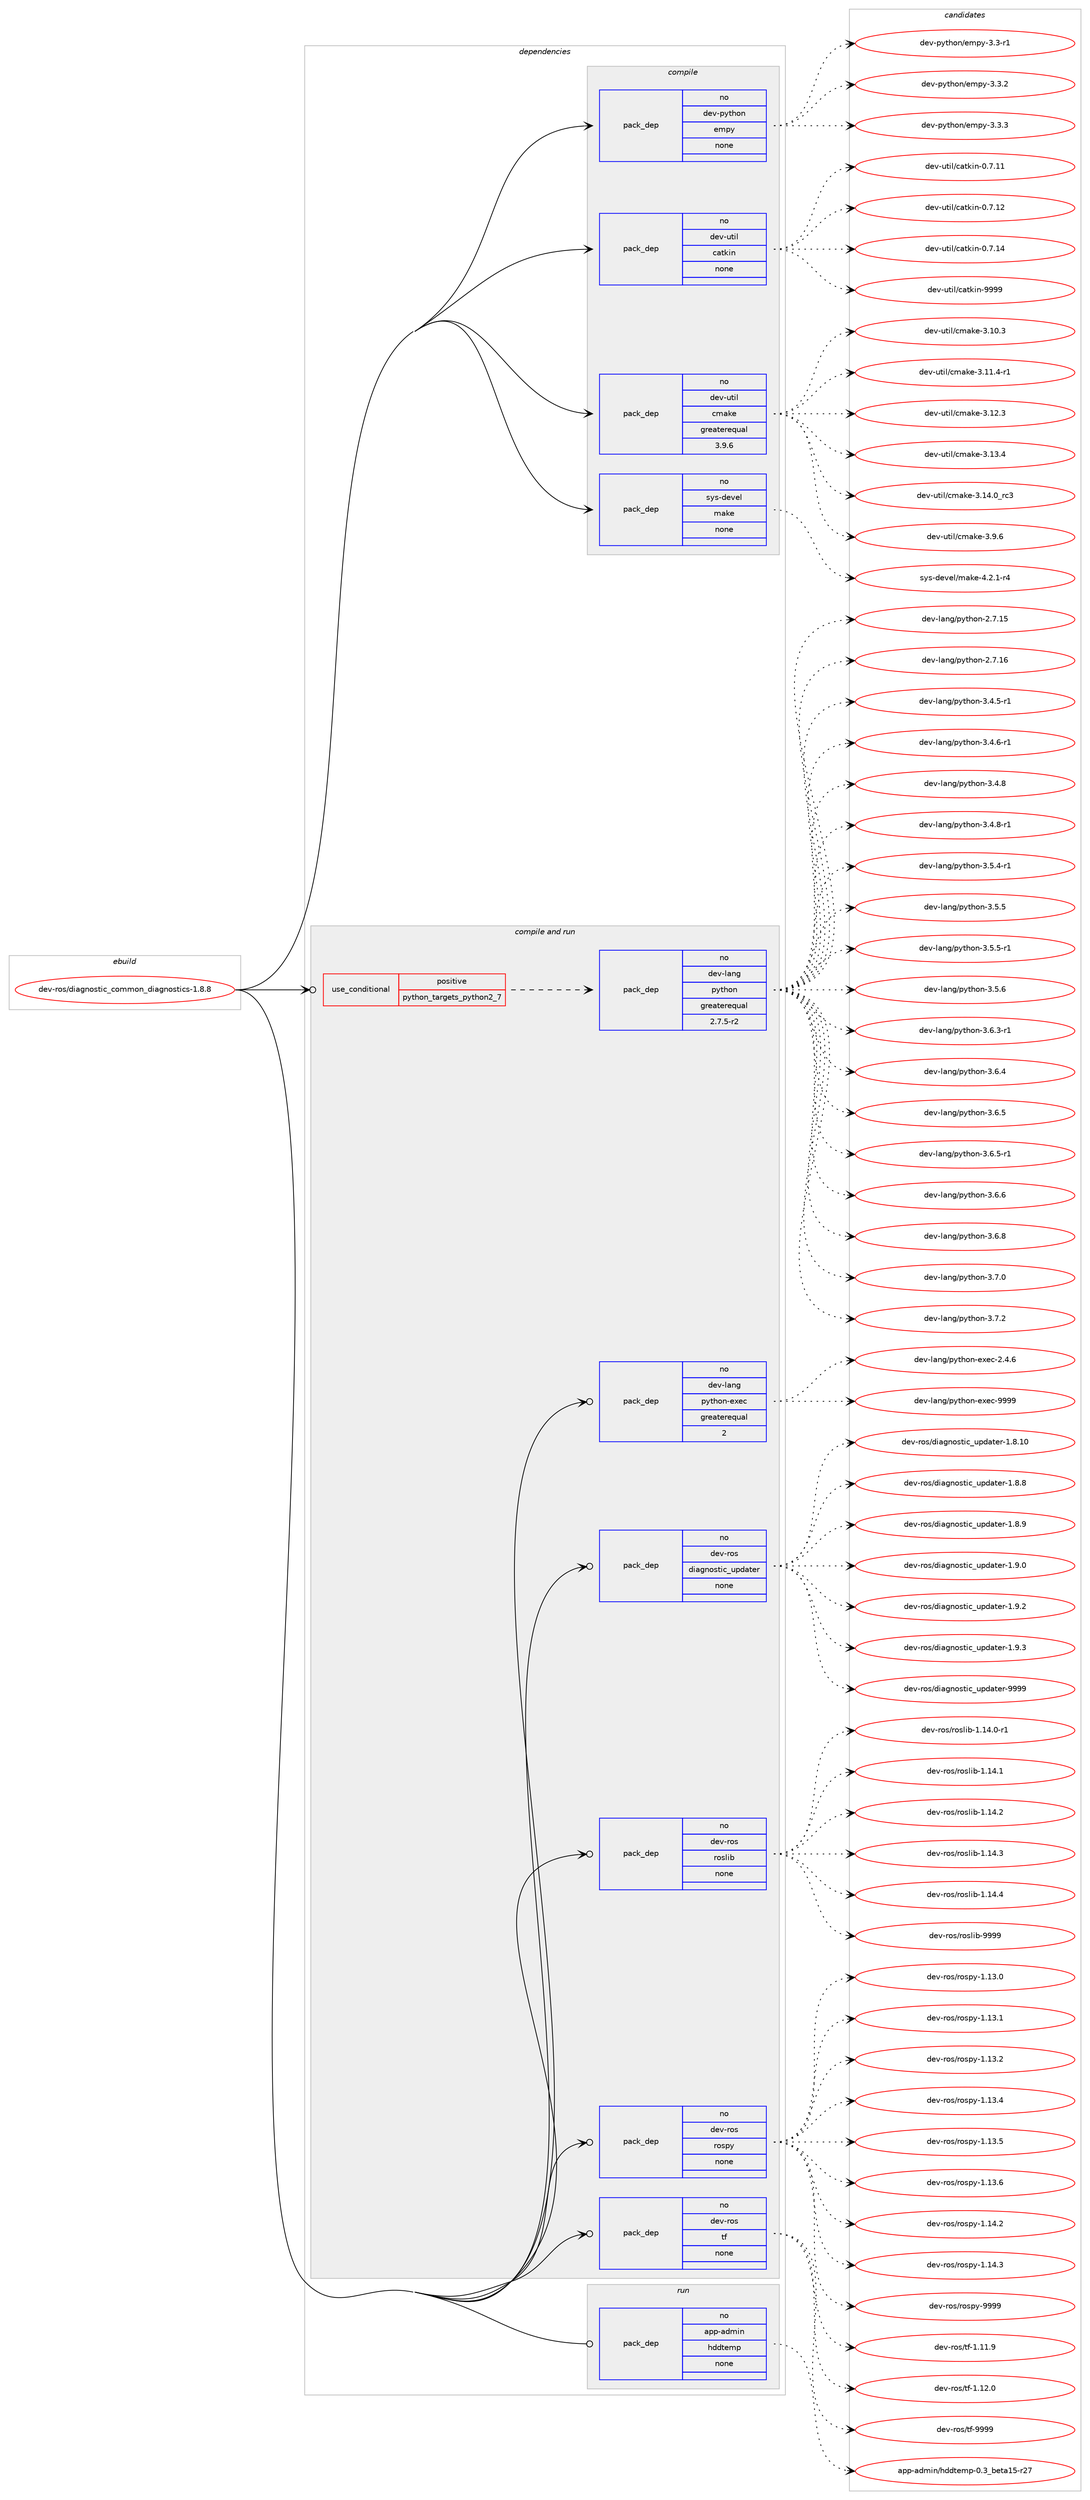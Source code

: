 digraph prolog {

# *************
# Graph options
# *************

newrank=true;
concentrate=true;
compound=true;
graph [rankdir=LR,fontname=Helvetica,fontsize=10,ranksep=1.5];#, ranksep=2.5, nodesep=0.2];
edge  [arrowhead=vee];
node  [fontname=Helvetica,fontsize=10];

# **********
# The ebuild
# **********

subgraph cluster_leftcol {
color=gray;
rank=same;
label=<<i>ebuild</i>>;
id [label="dev-ros/diagnostic_common_diagnostics-1.8.8", color=red, width=4, href="../dev-ros/diagnostic_common_diagnostics-1.8.8.svg"];
}

# ****************
# The dependencies
# ****************

subgraph cluster_midcol {
color=gray;
label=<<i>dependencies</i>>;
subgraph cluster_compile {
fillcolor="#eeeeee";
style=filled;
label=<<i>compile</i>>;
subgraph pack1042851 {
dependency1454498 [label=<<TABLE BORDER="0" CELLBORDER="1" CELLSPACING="0" CELLPADDING="4" WIDTH="220"><TR><TD ROWSPAN="6" CELLPADDING="30">pack_dep</TD></TR><TR><TD WIDTH="110">no</TD></TR><TR><TD>dev-python</TD></TR><TR><TD>empy</TD></TR><TR><TD>none</TD></TR><TR><TD></TD></TR></TABLE>>, shape=none, color=blue];
}
id:e -> dependency1454498:w [weight=20,style="solid",arrowhead="vee"];
subgraph pack1042852 {
dependency1454499 [label=<<TABLE BORDER="0" CELLBORDER="1" CELLSPACING="0" CELLPADDING="4" WIDTH="220"><TR><TD ROWSPAN="6" CELLPADDING="30">pack_dep</TD></TR><TR><TD WIDTH="110">no</TD></TR><TR><TD>dev-util</TD></TR><TR><TD>catkin</TD></TR><TR><TD>none</TD></TR><TR><TD></TD></TR></TABLE>>, shape=none, color=blue];
}
id:e -> dependency1454499:w [weight=20,style="solid",arrowhead="vee"];
subgraph pack1042853 {
dependency1454500 [label=<<TABLE BORDER="0" CELLBORDER="1" CELLSPACING="0" CELLPADDING="4" WIDTH="220"><TR><TD ROWSPAN="6" CELLPADDING="30">pack_dep</TD></TR><TR><TD WIDTH="110">no</TD></TR><TR><TD>dev-util</TD></TR><TR><TD>cmake</TD></TR><TR><TD>greaterequal</TD></TR><TR><TD>3.9.6</TD></TR></TABLE>>, shape=none, color=blue];
}
id:e -> dependency1454500:w [weight=20,style="solid",arrowhead="vee"];
subgraph pack1042854 {
dependency1454501 [label=<<TABLE BORDER="0" CELLBORDER="1" CELLSPACING="0" CELLPADDING="4" WIDTH="220"><TR><TD ROWSPAN="6" CELLPADDING="30">pack_dep</TD></TR><TR><TD WIDTH="110">no</TD></TR><TR><TD>sys-devel</TD></TR><TR><TD>make</TD></TR><TR><TD>none</TD></TR><TR><TD></TD></TR></TABLE>>, shape=none, color=blue];
}
id:e -> dependency1454501:w [weight=20,style="solid",arrowhead="vee"];
}
subgraph cluster_compileandrun {
fillcolor="#eeeeee";
style=filled;
label=<<i>compile and run</i>>;
subgraph cond388257 {
dependency1454502 [label=<<TABLE BORDER="0" CELLBORDER="1" CELLSPACING="0" CELLPADDING="4"><TR><TD ROWSPAN="3" CELLPADDING="10">use_conditional</TD></TR><TR><TD>positive</TD></TR><TR><TD>python_targets_python2_7</TD></TR></TABLE>>, shape=none, color=red];
subgraph pack1042855 {
dependency1454503 [label=<<TABLE BORDER="0" CELLBORDER="1" CELLSPACING="0" CELLPADDING="4" WIDTH="220"><TR><TD ROWSPAN="6" CELLPADDING="30">pack_dep</TD></TR><TR><TD WIDTH="110">no</TD></TR><TR><TD>dev-lang</TD></TR><TR><TD>python</TD></TR><TR><TD>greaterequal</TD></TR><TR><TD>2.7.5-r2</TD></TR></TABLE>>, shape=none, color=blue];
}
dependency1454502:e -> dependency1454503:w [weight=20,style="dashed",arrowhead="vee"];
}
id:e -> dependency1454502:w [weight=20,style="solid",arrowhead="odotvee"];
subgraph pack1042856 {
dependency1454504 [label=<<TABLE BORDER="0" CELLBORDER="1" CELLSPACING="0" CELLPADDING="4" WIDTH="220"><TR><TD ROWSPAN="6" CELLPADDING="30">pack_dep</TD></TR><TR><TD WIDTH="110">no</TD></TR><TR><TD>dev-lang</TD></TR><TR><TD>python-exec</TD></TR><TR><TD>greaterequal</TD></TR><TR><TD>2</TD></TR></TABLE>>, shape=none, color=blue];
}
id:e -> dependency1454504:w [weight=20,style="solid",arrowhead="odotvee"];
subgraph pack1042857 {
dependency1454505 [label=<<TABLE BORDER="0" CELLBORDER="1" CELLSPACING="0" CELLPADDING="4" WIDTH="220"><TR><TD ROWSPAN="6" CELLPADDING="30">pack_dep</TD></TR><TR><TD WIDTH="110">no</TD></TR><TR><TD>dev-ros</TD></TR><TR><TD>diagnostic_updater</TD></TR><TR><TD>none</TD></TR><TR><TD></TD></TR></TABLE>>, shape=none, color=blue];
}
id:e -> dependency1454505:w [weight=20,style="solid",arrowhead="odotvee"];
subgraph pack1042858 {
dependency1454506 [label=<<TABLE BORDER="0" CELLBORDER="1" CELLSPACING="0" CELLPADDING="4" WIDTH="220"><TR><TD ROWSPAN="6" CELLPADDING="30">pack_dep</TD></TR><TR><TD WIDTH="110">no</TD></TR><TR><TD>dev-ros</TD></TR><TR><TD>roslib</TD></TR><TR><TD>none</TD></TR><TR><TD></TD></TR></TABLE>>, shape=none, color=blue];
}
id:e -> dependency1454506:w [weight=20,style="solid",arrowhead="odotvee"];
subgraph pack1042859 {
dependency1454507 [label=<<TABLE BORDER="0" CELLBORDER="1" CELLSPACING="0" CELLPADDING="4" WIDTH="220"><TR><TD ROWSPAN="6" CELLPADDING="30">pack_dep</TD></TR><TR><TD WIDTH="110">no</TD></TR><TR><TD>dev-ros</TD></TR><TR><TD>rospy</TD></TR><TR><TD>none</TD></TR><TR><TD></TD></TR></TABLE>>, shape=none, color=blue];
}
id:e -> dependency1454507:w [weight=20,style="solid",arrowhead="odotvee"];
subgraph pack1042860 {
dependency1454508 [label=<<TABLE BORDER="0" CELLBORDER="1" CELLSPACING="0" CELLPADDING="4" WIDTH="220"><TR><TD ROWSPAN="6" CELLPADDING="30">pack_dep</TD></TR><TR><TD WIDTH="110">no</TD></TR><TR><TD>dev-ros</TD></TR><TR><TD>tf</TD></TR><TR><TD>none</TD></TR><TR><TD></TD></TR></TABLE>>, shape=none, color=blue];
}
id:e -> dependency1454508:w [weight=20,style="solid",arrowhead="odotvee"];
}
subgraph cluster_run {
fillcolor="#eeeeee";
style=filled;
label=<<i>run</i>>;
subgraph pack1042861 {
dependency1454509 [label=<<TABLE BORDER="0" CELLBORDER="1" CELLSPACING="0" CELLPADDING="4" WIDTH="220"><TR><TD ROWSPAN="6" CELLPADDING="30">pack_dep</TD></TR><TR><TD WIDTH="110">no</TD></TR><TR><TD>app-admin</TD></TR><TR><TD>hddtemp</TD></TR><TR><TD>none</TD></TR><TR><TD></TD></TR></TABLE>>, shape=none, color=blue];
}
id:e -> dependency1454509:w [weight=20,style="solid",arrowhead="odot"];
}
}

# **************
# The candidates
# **************

subgraph cluster_choices {
rank=same;
color=gray;
label=<<i>candidates</i>>;

subgraph choice1042851 {
color=black;
nodesep=1;
choice1001011184511212111610411111047101109112121455146514511449 [label="dev-python/empy-3.3-r1", color=red, width=4,href="../dev-python/empy-3.3-r1.svg"];
choice1001011184511212111610411111047101109112121455146514650 [label="dev-python/empy-3.3.2", color=red, width=4,href="../dev-python/empy-3.3.2.svg"];
choice1001011184511212111610411111047101109112121455146514651 [label="dev-python/empy-3.3.3", color=red, width=4,href="../dev-python/empy-3.3.3.svg"];
dependency1454498:e -> choice1001011184511212111610411111047101109112121455146514511449:w [style=dotted,weight="100"];
dependency1454498:e -> choice1001011184511212111610411111047101109112121455146514650:w [style=dotted,weight="100"];
dependency1454498:e -> choice1001011184511212111610411111047101109112121455146514651:w [style=dotted,weight="100"];
}
subgraph choice1042852 {
color=black;
nodesep=1;
choice1001011184511711610510847999711610710511045484655464949 [label="dev-util/catkin-0.7.11", color=red, width=4,href="../dev-util/catkin-0.7.11.svg"];
choice1001011184511711610510847999711610710511045484655464950 [label="dev-util/catkin-0.7.12", color=red, width=4,href="../dev-util/catkin-0.7.12.svg"];
choice1001011184511711610510847999711610710511045484655464952 [label="dev-util/catkin-0.7.14", color=red, width=4,href="../dev-util/catkin-0.7.14.svg"];
choice100101118451171161051084799971161071051104557575757 [label="dev-util/catkin-9999", color=red, width=4,href="../dev-util/catkin-9999.svg"];
dependency1454499:e -> choice1001011184511711610510847999711610710511045484655464949:w [style=dotted,weight="100"];
dependency1454499:e -> choice1001011184511711610510847999711610710511045484655464950:w [style=dotted,weight="100"];
dependency1454499:e -> choice1001011184511711610510847999711610710511045484655464952:w [style=dotted,weight="100"];
dependency1454499:e -> choice100101118451171161051084799971161071051104557575757:w [style=dotted,weight="100"];
}
subgraph choice1042853 {
color=black;
nodesep=1;
choice1001011184511711610510847991099710710145514649484651 [label="dev-util/cmake-3.10.3", color=red, width=4,href="../dev-util/cmake-3.10.3.svg"];
choice10010111845117116105108479910997107101455146494946524511449 [label="dev-util/cmake-3.11.4-r1", color=red, width=4,href="../dev-util/cmake-3.11.4-r1.svg"];
choice1001011184511711610510847991099710710145514649504651 [label="dev-util/cmake-3.12.3", color=red, width=4,href="../dev-util/cmake-3.12.3.svg"];
choice1001011184511711610510847991099710710145514649514652 [label="dev-util/cmake-3.13.4", color=red, width=4,href="../dev-util/cmake-3.13.4.svg"];
choice1001011184511711610510847991099710710145514649524648951149951 [label="dev-util/cmake-3.14.0_rc3", color=red, width=4,href="../dev-util/cmake-3.14.0_rc3.svg"];
choice10010111845117116105108479910997107101455146574654 [label="dev-util/cmake-3.9.6", color=red, width=4,href="../dev-util/cmake-3.9.6.svg"];
dependency1454500:e -> choice1001011184511711610510847991099710710145514649484651:w [style=dotted,weight="100"];
dependency1454500:e -> choice10010111845117116105108479910997107101455146494946524511449:w [style=dotted,weight="100"];
dependency1454500:e -> choice1001011184511711610510847991099710710145514649504651:w [style=dotted,weight="100"];
dependency1454500:e -> choice1001011184511711610510847991099710710145514649514652:w [style=dotted,weight="100"];
dependency1454500:e -> choice1001011184511711610510847991099710710145514649524648951149951:w [style=dotted,weight="100"];
dependency1454500:e -> choice10010111845117116105108479910997107101455146574654:w [style=dotted,weight="100"];
}
subgraph choice1042854 {
color=black;
nodesep=1;
choice1151211154510010111810110847109971071014552465046494511452 [label="sys-devel/make-4.2.1-r4", color=red, width=4,href="../sys-devel/make-4.2.1-r4.svg"];
dependency1454501:e -> choice1151211154510010111810110847109971071014552465046494511452:w [style=dotted,weight="100"];
}
subgraph choice1042855 {
color=black;
nodesep=1;
choice10010111845108971101034711212111610411111045504655464953 [label="dev-lang/python-2.7.15", color=red, width=4,href="../dev-lang/python-2.7.15.svg"];
choice10010111845108971101034711212111610411111045504655464954 [label="dev-lang/python-2.7.16", color=red, width=4,href="../dev-lang/python-2.7.16.svg"];
choice1001011184510897110103471121211161041111104551465246534511449 [label="dev-lang/python-3.4.5-r1", color=red, width=4,href="../dev-lang/python-3.4.5-r1.svg"];
choice1001011184510897110103471121211161041111104551465246544511449 [label="dev-lang/python-3.4.6-r1", color=red, width=4,href="../dev-lang/python-3.4.6-r1.svg"];
choice100101118451089711010347112121116104111110455146524656 [label="dev-lang/python-3.4.8", color=red, width=4,href="../dev-lang/python-3.4.8.svg"];
choice1001011184510897110103471121211161041111104551465246564511449 [label="dev-lang/python-3.4.8-r1", color=red, width=4,href="../dev-lang/python-3.4.8-r1.svg"];
choice1001011184510897110103471121211161041111104551465346524511449 [label="dev-lang/python-3.5.4-r1", color=red, width=4,href="../dev-lang/python-3.5.4-r1.svg"];
choice100101118451089711010347112121116104111110455146534653 [label="dev-lang/python-3.5.5", color=red, width=4,href="../dev-lang/python-3.5.5.svg"];
choice1001011184510897110103471121211161041111104551465346534511449 [label="dev-lang/python-3.5.5-r1", color=red, width=4,href="../dev-lang/python-3.5.5-r1.svg"];
choice100101118451089711010347112121116104111110455146534654 [label="dev-lang/python-3.5.6", color=red, width=4,href="../dev-lang/python-3.5.6.svg"];
choice1001011184510897110103471121211161041111104551465446514511449 [label="dev-lang/python-3.6.3-r1", color=red, width=4,href="../dev-lang/python-3.6.3-r1.svg"];
choice100101118451089711010347112121116104111110455146544652 [label="dev-lang/python-3.6.4", color=red, width=4,href="../dev-lang/python-3.6.4.svg"];
choice100101118451089711010347112121116104111110455146544653 [label="dev-lang/python-3.6.5", color=red, width=4,href="../dev-lang/python-3.6.5.svg"];
choice1001011184510897110103471121211161041111104551465446534511449 [label="dev-lang/python-3.6.5-r1", color=red, width=4,href="../dev-lang/python-3.6.5-r1.svg"];
choice100101118451089711010347112121116104111110455146544654 [label="dev-lang/python-3.6.6", color=red, width=4,href="../dev-lang/python-3.6.6.svg"];
choice100101118451089711010347112121116104111110455146544656 [label="dev-lang/python-3.6.8", color=red, width=4,href="../dev-lang/python-3.6.8.svg"];
choice100101118451089711010347112121116104111110455146554648 [label="dev-lang/python-3.7.0", color=red, width=4,href="../dev-lang/python-3.7.0.svg"];
choice100101118451089711010347112121116104111110455146554650 [label="dev-lang/python-3.7.2", color=red, width=4,href="../dev-lang/python-3.7.2.svg"];
dependency1454503:e -> choice10010111845108971101034711212111610411111045504655464953:w [style=dotted,weight="100"];
dependency1454503:e -> choice10010111845108971101034711212111610411111045504655464954:w [style=dotted,weight="100"];
dependency1454503:e -> choice1001011184510897110103471121211161041111104551465246534511449:w [style=dotted,weight="100"];
dependency1454503:e -> choice1001011184510897110103471121211161041111104551465246544511449:w [style=dotted,weight="100"];
dependency1454503:e -> choice100101118451089711010347112121116104111110455146524656:w [style=dotted,weight="100"];
dependency1454503:e -> choice1001011184510897110103471121211161041111104551465246564511449:w [style=dotted,weight="100"];
dependency1454503:e -> choice1001011184510897110103471121211161041111104551465346524511449:w [style=dotted,weight="100"];
dependency1454503:e -> choice100101118451089711010347112121116104111110455146534653:w [style=dotted,weight="100"];
dependency1454503:e -> choice1001011184510897110103471121211161041111104551465346534511449:w [style=dotted,weight="100"];
dependency1454503:e -> choice100101118451089711010347112121116104111110455146534654:w [style=dotted,weight="100"];
dependency1454503:e -> choice1001011184510897110103471121211161041111104551465446514511449:w [style=dotted,weight="100"];
dependency1454503:e -> choice100101118451089711010347112121116104111110455146544652:w [style=dotted,weight="100"];
dependency1454503:e -> choice100101118451089711010347112121116104111110455146544653:w [style=dotted,weight="100"];
dependency1454503:e -> choice1001011184510897110103471121211161041111104551465446534511449:w [style=dotted,weight="100"];
dependency1454503:e -> choice100101118451089711010347112121116104111110455146544654:w [style=dotted,weight="100"];
dependency1454503:e -> choice100101118451089711010347112121116104111110455146544656:w [style=dotted,weight="100"];
dependency1454503:e -> choice100101118451089711010347112121116104111110455146554648:w [style=dotted,weight="100"];
dependency1454503:e -> choice100101118451089711010347112121116104111110455146554650:w [style=dotted,weight="100"];
}
subgraph choice1042856 {
color=black;
nodesep=1;
choice1001011184510897110103471121211161041111104510112010199455046524654 [label="dev-lang/python-exec-2.4.6", color=red, width=4,href="../dev-lang/python-exec-2.4.6.svg"];
choice10010111845108971101034711212111610411111045101120101994557575757 [label="dev-lang/python-exec-9999", color=red, width=4,href="../dev-lang/python-exec-9999.svg"];
dependency1454504:e -> choice1001011184510897110103471121211161041111104510112010199455046524654:w [style=dotted,weight="100"];
dependency1454504:e -> choice10010111845108971101034711212111610411111045101120101994557575757:w [style=dotted,weight="100"];
}
subgraph choice1042857 {
color=black;
nodesep=1;
choice10010111845114111115471001059710311011111511610599951171121009711610111445494656464948 [label="dev-ros/diagnostic_updater-1.8.10", color=red, width=4,href="../dev-ros/diagnostic_updater-1.8.10.svg"];
choice100101118451141111154710010597103110111115116105999511711210097116101114454946564656 [label="dev-ros/diagnostic_updater-1.8.8", color=red, width=4,href="../dev-ros/diagnostic_updater-1.8.8.svg"];
choice100101118451141111154710010597103110111115116105999511711210097116101114454946564657 [label="dev-ros/diagnostic_updater-1.8.9", color=red, width=4,href="../dev-ros/diagnostic_updater-1.8.9.svg"];
choice100101118451141111154710010597103110111115116105999511711210097116101114454946574648 [label="dev-ros/diagnostic_updater-1.9.0", color=red, width=4,href="../dev-ros/diagnostic_updater-1.9.0.svg"];
choice100101118451141111154710010597103110111115116105999511711210097116101114454946574650 [label="dev-ros/diagnostic_updater-1.9.2", color=red, width=4,href="../dev-ros/diagnostic_updater-1.9.2.svg"];
choice100101118451141111154710010597103110111115116105999511711210097116101114454946574651 [label="dev-ros/diagnostic_updater-1.9.3", color=red, width=4,href="../dev-ros/diagnostic_updater-1.9.3.svg"];
choice1001011184511411111547100105971031101111151161059995117112100971161011144557575757 [label="dev-ros/diagnostic_updater-9999", color=red, width=4,href="../dev-ros/diagnostic_updater-9999.svg"];
dependency1454505:e -> choice10010111845114111115471001059710311011111511610599951171121009711610111445494656464948:w [style=dotted,weight="100"];
dependency1454505:e -> choice100101118451141111154710010597103110111115116105999511711210097116101114454946564656:w [style=dotted,weight="100"];
dependency1454505:e -> choice100101118451141111154710010597103110111115116105999511711210097116101114454946564657:w [style=dotted,weight="100"];
dependency1454505:e -> choice100101118451141111154710010597103110111115116105999511711210097116101114454946574648:w [style=dotted,weight="100"];
dependency1454505:e -> choice100101118451141111154710010597103110111115116105999511711210097116101114454946574650:w [style=dotted,weight="100"];
dependency1454505:e -> choice100101118451141111154710010597103110111115116105999511711210097116101114454946574651:w [style=dotted,weight="100"];
dependency1454505:e -> choice1001011184511411111547100105971031101111151161059995117112100971161011144557575757:w [style=dotted,weight="100"];
}
subgraph choice1042858 {
color=black;
nodesep=1;
choice100101118451141111154711411111510810598454946495246484511449 [label="dev-ros/roslib-1.14.0-r1", color=red, width=4,href="../dev-ros/roslib-1.14.0-r1.svg"];
choice10010111845114111115471141111151081059845494649524649 [label="dev-ros/roslib-1.14.1", color=red, width=4,href="../dev-ros/roslib-1.14.1.svg"];
choice10010111845114111115471141111151081059845494649524650 [label="dev-ros/roslib-1.14.2", color=red, width=4,href="../dev-ros/roslib-1.14.2.svg"];
choice10010111845114111115471141111151081059845494649524651 [label="dev-ros/roslib-1.14.3", color=red, width=4,href="../dev-ros/roslib-1.14.3.svg"];
choice10010111845114111115471141111151081059845494649524652 [label="dev-ros/roslib-1.14.4", color=red, width=4,href="../dev-ros/roslib-1.14.4.svg"];
choice1001011184511411111547114111115108105984557575757 [label="dev-ros/roslib-9999", color=red, width=4,href="../dev-ros/roslib-9999.svg"];
dependency1454506:e -> choice100101118451141111154711411111510810598454946495246484511449:w [style=dotted,weight="100"];
dependency1454506:e -> choice10010111845114111115471141111151081059845494649524649:w [style=dotted,weight="100"];
dependency1454506:e -> choice10010111845114111115471141111151081059845494649524650:w [style=dotted,weight="100"];
dependency1454506:e -> choice10010111845114111115471141111151081059845494649524651:w [style=dotted,weight="100"];
dependency1454506:e -> choice10010111845114111115471141111151081059845494649524652:w [style=dotted,weight="100"];
dependency1454506:e -> choice1001011184511411111547114111115108105984557575757:w [style=dotted,weight="100"];
}
subgraph choice1042859 {
color=black;
nodesep=1;
choice100101118451141111154711411111511212145494649514648 [label="dev-ros/rospy-1.13.0", color=red, width=4,href="../dev-ros/rospy-1.13.0.svg"];
choice100101118451141111154711411111511212145494649514649 [label="dev-ros/rospy-1.13.1", color=red, width=4,href="../dev-ros/rospy-1.13.1.svg"];
choice100101118451141111154711411111511212145494649514650 [label="dev-ros/rospy-1.13.2", color=red, width=4,href="../dev-ros/rospy-1.13.2.svg"];
choice100101118451141111154711411111511212145494649514652 [label="dev-ros/rospy-1.13.4", color=red, width=4,href="../dev-ros/rospy-1.13.4.svg"];
choice100101118451141111154711411111511212145494649514653 [label="dev-ros/rospy-1.13.5", color=red, width=4,href="../dev-ros/rospy-1.13.5.svg"];
choice100101118451141111154711411111511212145494649514654 [label="dev-ros/rospy-1.13.6", color=red, width=4,href="../dev-ros/rospy-1.13.6.svg"];
choice100101118451141111154711411111511212145494649524650 [label="dev-ros/rospy-1.14.2", color=red, width=4,href="../dev-ros/rospy-1.14.2.svg"];
choice100101118451141111154711411111511212145494649524651 [label="dev-ros/rospy-1.14.3", color=red, width=4,href="../dev-ros/rospy-1.14.3.svg"];
choice10010111845114111115471141111151121214557575757 [label="dev-ros/rospy-9999", color=red, width=4,href="../dev-ros/rospy-9999.svg"];
dependency1454507:e -> choice100101118451141111154711411111511212145494649514648:w [style=dotted,weight="100"];
dependency1454507:e -> choice100101118451141111154711411111511212145494649514649:w [style=dotted,weight="100"];
dependency1454507:e -> choice100101118451141111154711411111511212145494649514650:w [style=dotted,weight="100"];
dependency1454507:e -> choice100101118451141111154711411111511212145494649514652:w [style=dotted,weight="100"];
dependency1454507:e -> choice100101118451141111154711411111511212145494649514653:w [style=dotted,weight="100"];
dependency1454507:e -> choice100101118451141111154711411111511212145494649514654:w [style=dotted,weight="100"];
dependency1454507:e -> choice100101118451141111154711411111511212145494649524650:w [style=dotted,weight="100"];
dependency1454507:e -> choice100101118451141111154711411111511212145494649524651:w [style=dotted,weight="100"];
dependency1454507:e -> choice10010111845114111115471141111151121214557575757:w [style=dotted,weight="100"];
}
subgraph choice1042860 {
color=black;
nodesep=1;
choice100101118451141111154711610245494649494657 [label="dev-ros/tf-1.11.9", color=red, width=4,href="../dev-ros/tf-1.11.9.svg"];
choice100101118451141111154711610245494649504648 [label="dev-ros/tf-1.12.0", color=red, width=4,href="../dev-ros/tf-1.12.0.svg"];
choice10010111845114111115471161024557575757 [label="dev-ros/tf-9999", color=red, width=4,href="../dev-ros/tf-9999.svg"];
dependency1454508:e -> choice100101118451141111154711610245494649494657:w [style=dotted,weight="100"];
dependency1454508:e -> choice100101118451141111154711610245494649504648:w [style=dotted,weight="100"];
dependency1454508:e -> choice10010111845114111115471161024557575757:w [style=dotted,weight="100"];
}
subgraph choice1042861 {
color=black;
nodesep=1;
choice97112112459710010910511047104100100116101109112454846519598101116974953451145055 [label="app-admin/hddtemp-0.3_beta15-r27", color=red, width=4,href="../app-admin/hddtemp-0.3_beta15-r27.svg"];
dependency1454509:e -> choice97112112459710010910511047104100100116101109112454846519598101116974953451145055:w [style=dotted,weight="100"];
}
}

}
